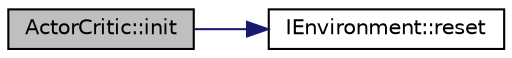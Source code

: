 digraph "ActorCritic::init"
{
  edge [fontname="Helvetica",fontsize="10",labelfontname="Helvetica",labelfontsize="10"];
  node [fontname="Helvetica",fontsize="10",shape=record];
  rankdir="LR";
  Node1 [label="ActorCritic::init",height=0.2,width=0.4,color="black", fillcolor="grey75", style="filled", fontcolor="black"];
  Node1 -> Node2 [color="midnightblue",fontsize="10",style="solid",fontname="Helvetica"];
  Node2 [label="IEnvironment::reset",height=0.2,width=0.4,color="black", fillcolor="white", style="filled",URL="$class_i_environment.html#ac2b2be8f8b9af82283f1be7eb36e28f2"];
}
